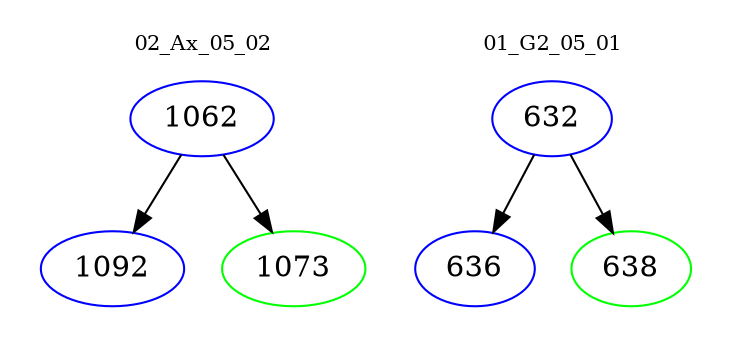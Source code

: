 digraph{
subgraph cluster_0 {
color = white
label = "02_Ax_05_02";
fontsize=10;
T0_1062 [label="1062", color="blue"]
T0_1062 -> T0_1092 [color="black"]
T0_1092 [label="1092", color="blue"]
T0_1062 -> T0_1073 [color="black"]
T0_1073 [label="1073", color="green"]
}
subgraph cluster_1 {
color = white
label = "01_G2_05_01";
fontsize=10;
T1_632 [label="632", color="blue"]
T1_632 -> T1_636 [color="black"]
T1_636 [label="636", color="blue"]
T1_632 -> T1_638 [color="black"]
T1_638 [label="638", color="green"]
}
}
